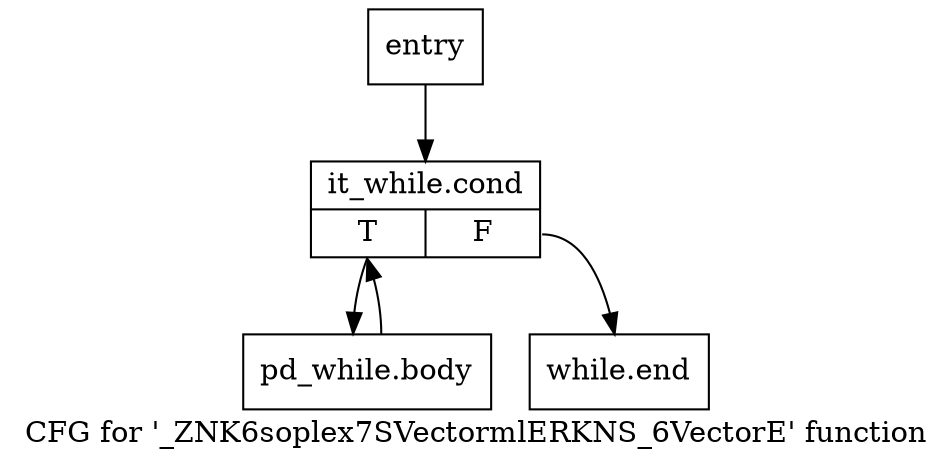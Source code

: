 digraph "CFG for '_ZNK6soplex7SVectormlERKNS_6VectorE' function" {
	label="CFG for '_ZNK6soplex7SVectormlERKNS_6VectorE' function";

	Node0x222a060 [shape=record,label="{entry}"];
	Node0x222a060 -> Node0x222a0b0;
	Node0x222a0b0 [shape=record,label="{it_while.cond|{<s0>T|<s1>F}}"];
	Node0x222a0b0:s0 -> Node0x222a100;
	Node0x222a0b0:s1 -> Node0x222a150;
	Node0x222a100 [shape=record,label="{pd_while.body}"];
	Node0x222a100 -> Node0x222a0b0;
	Node0x222a150 [shape=record,label="{while.end}"];
}
